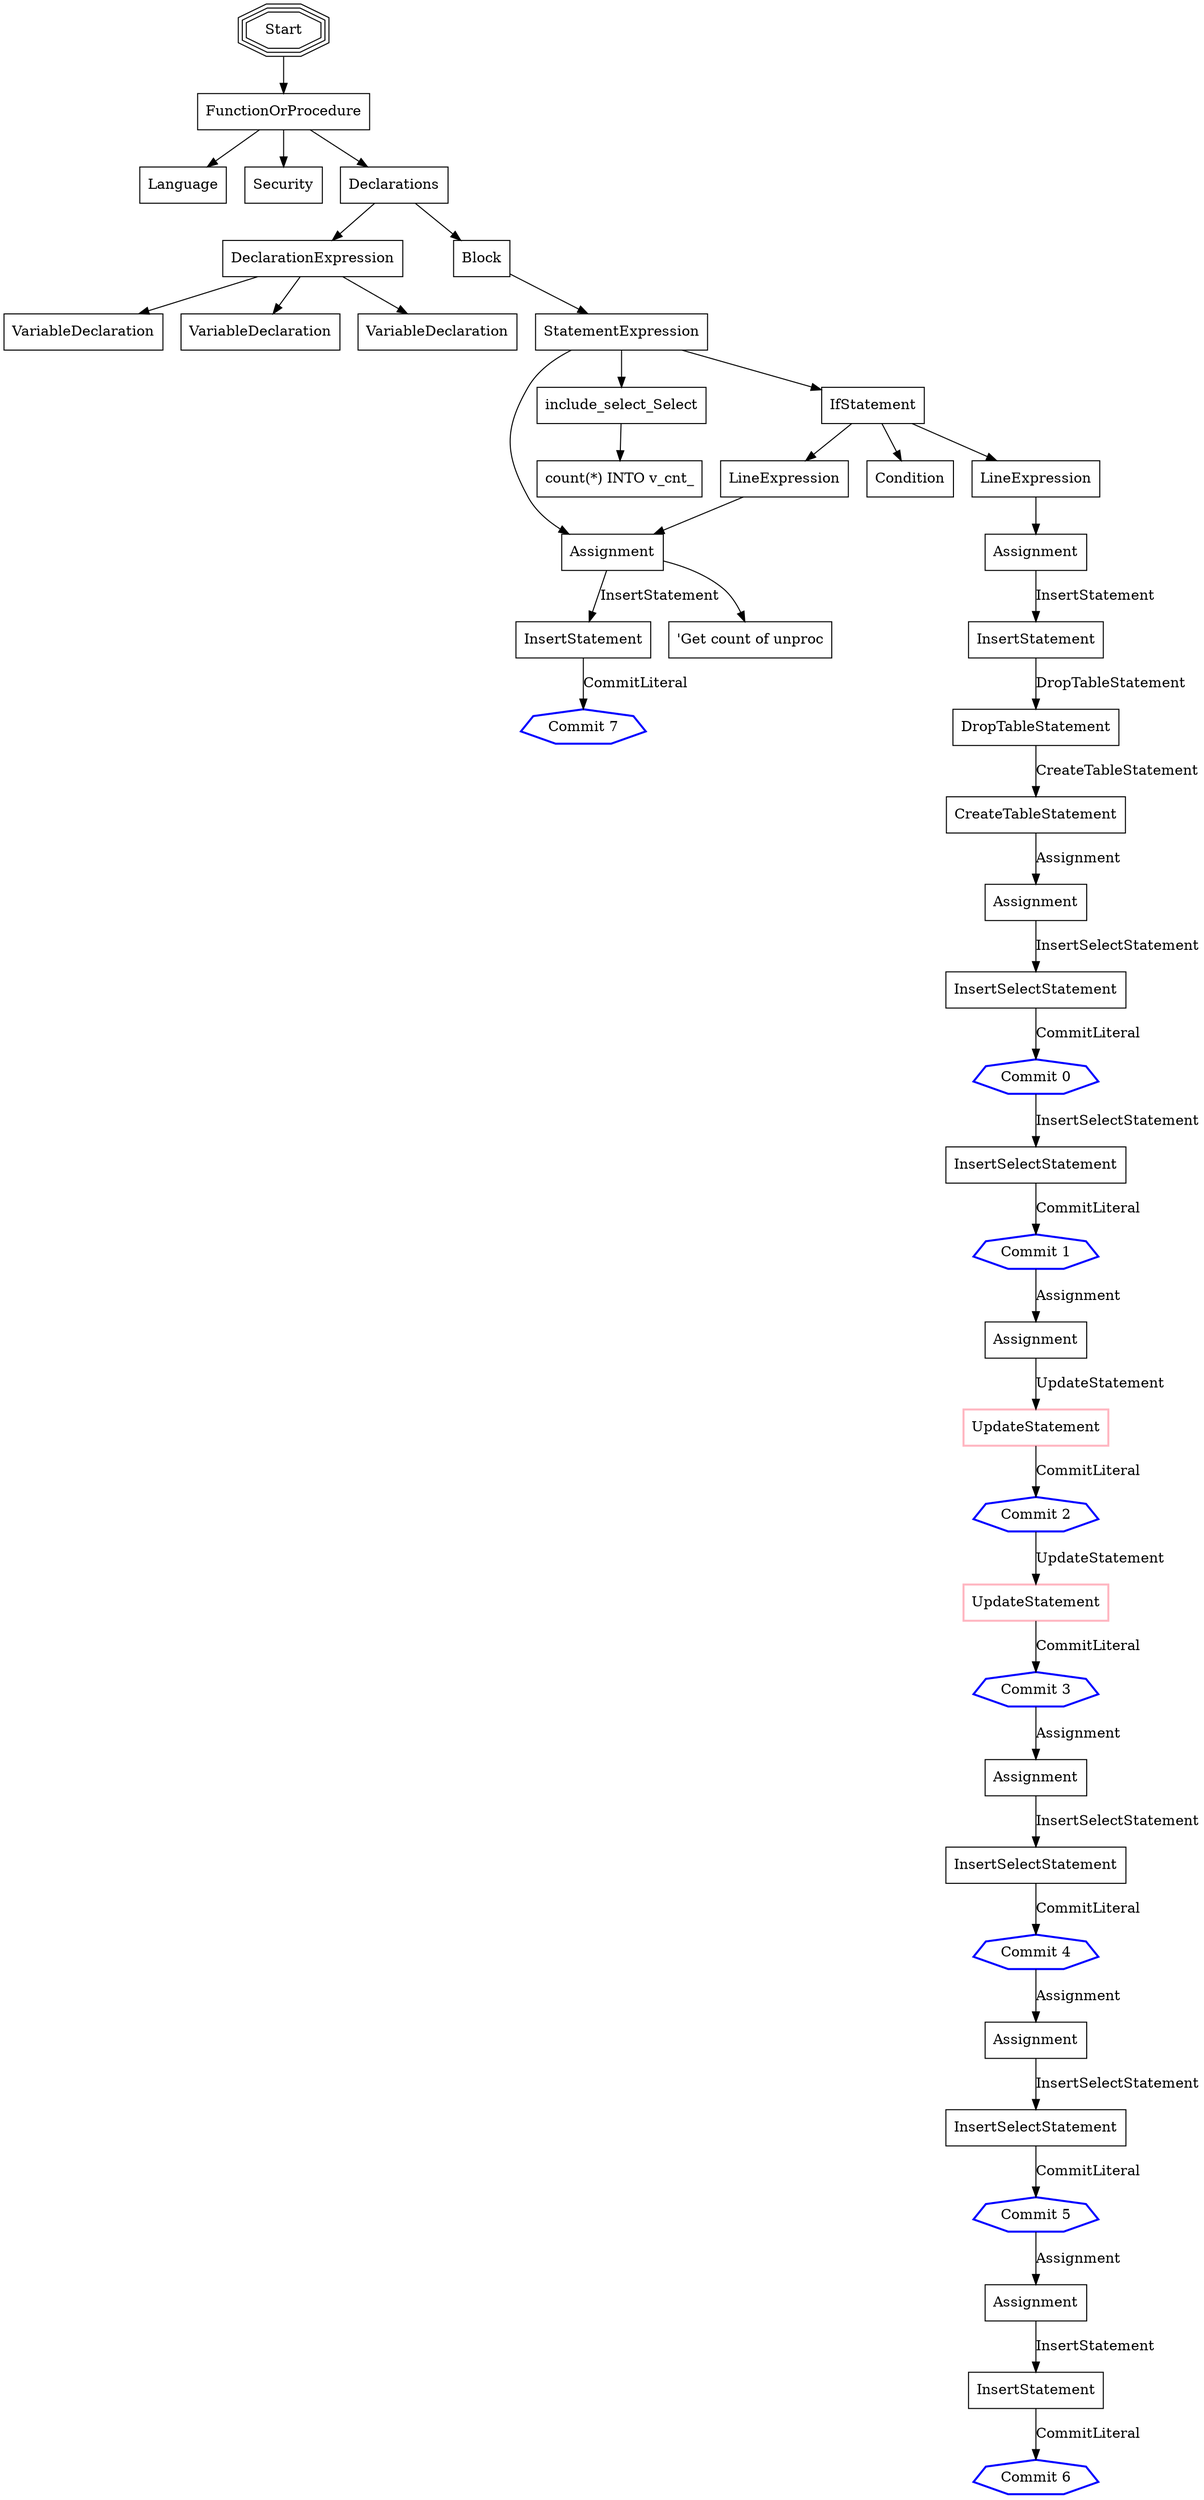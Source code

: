 

digraph G {
    rankdir=TB;
    //node [shape=box, style=rounded];
	node [color=black];
start [label="Start", shape=tripleoctagon];


//level 1
FunctionOrProcedure_0_0 [label="FunctionOrProcedure", shape=box ];
	Language_0_0 [label="Language", shape=box ];
	Security_0_1 [label="Security", shape=box ];
Declarations_1_1 [label="Declarations", shape=box ];
	DeclarationExpression_0_0 [label="DeclarationExpression", shape=box ];
		VariableDeclaration_0_0 [label="VariableDeclaration", shape=box ];
		VariableDeclaration_0_1 [label="VariableDeclaration", shape=box ];
		VariableDeclaration_0_2 [label="VariableDeclaration", shape=box ];
Block_2_2 [label="Block", shape=box ];
	StatementExpression_0_0 [label="StatementExpression", shape=box ];
		Assignment_0_0 [label="Assignment", shape=box ];
			s__Get_count_of_unproc_0_0 [label="'Get count of unproc", shape=box ];
		include_select_Select_1_1 [label="include_select_Select", shape=box ];
			s_count____INTO_v_cnt__0_0 [label="count(*) INTO v_cnt_", shape=box ];
		IfStatement_2_2 [label="IfStatement", shape=box ];
			Condition_0_0 [label="Condition", shape=box ];
			LineExpression_1_1 [label="LineExpression", shape=box ];
				Assignment_1_1 [shape="box",label="Assignment" ];
				InsertStatement_2_2 [shape="box",label="InsertStatement" ];
				DropTableStatement_2_3 [shape="box",label="DropTableStatement" ];
				CreateTableStatement_2_4 [shape="box",label="CreateTableStatement" ];
				Assignment_5_5 [shape="box",label="Assignment" ];
				InsertSelectStatement_6_6 [shape="box",label="InsertSelectStatement" ];
				CommitLiteral_7_7 [shape="septagon", style=bold, color="blue", label="Commit 0" ];
				InsertSelectStatement_6_8 [shape="box",label="InsertSelectStatement" ];
				CommitLiteral_9_9 [shape="septagon", style=bold, color="blue", label="Commit 1" ];
				Assignment_11_11 [shape="box",label="Assignment" ];
				UpdateStatement_12_12 [shape="box", style=bold, color="lightpink", label="UpdateStatement" ];
				CommitLiteral_9_13 [shape="septagon", style=bold, color="blue", label="Commit 2" ];
				UpdateStatement_15_15 [shape="box", style=bold, color="lightpink", label="UpdateStatement" ];
				CommitLiteral_9_16 [shape="septagon", style=bold, color="blue", label="Commit 3" ];
				Assignment_18_18 [shape="box",label="Assignment" ];
				InsertSelectStatement_6_19 [shape="box",label="InsertSelectStatement" ];
				CommitLiteral_9_20 [shape="septagon", style=bold, color="blue", label="Commit 4" ];
				Assignment_21_21 [shape="box",label="Assignment" ];
				InsertSelectStatement_6_22 [shape="box",label="InsertSelectStatement" ];
				CommitLiteral_9_23 [shape="septagon", style=bold, color="blue", label="Commit 5" ];
				Assignment_24_24 [shape="box",label="Assignment" ];
				InsertStatement_2_25 [shape="box",label="InsertStatement" ];
				CommitLiteral_9_26 [shape="septagon", style=bold, color="blue", label="Commit 6" ];
			LineExpression_2_2 [label="LineExpression", shape=box ];
				Assignment_0_0 [shape="box",label="Assignment" ];
				InsertStatement_1_1 [shape="box",label="InsertStatement" ];
				CommitLiteral_2_2 [shape="septagon", style=bold, color="blue", label="Commit 7" ];

// LINKS

start -> FunctionOrProcedure_0_0[label="" ];
FunctionOrProcedure_0_0 -> Language_0_0[label="" ];
FunctionOrProcedure_0_0 -> Security_0_1[label="" ];
FunctionOrProcedure_0_0 -> Declarations_1_1[label="" ];
Declarations_1_1 -> DeclarationExpression_0_0[label="" ];
DeclarationExpression_0_0 -> VariableDeclaration_0_0[label="" ];
DeclarationExpression_0_0 -> VariableDeclaration_0_1[label="" ];
DeclarationExpression_0_0 -> VariableDeclaration_0_2[label="" ];
Declarations_1_1 -> Block_2_2[label="" ];
Block_2_2 -> StatementExpression_0_0[label="" ];
StatementExpression_0_0 -> Assignment_0_0[label="" ];
Assignment_0_0 -> s__Get_count_of_unproc_0_0[label="" ];
StatementExpression_0_0 -> include_select_Select_1_1[label="" ];
include_select_Select_1_1 -> s_count____INTO_v_cnt__0_0[label="" ];
StatementExpression_0_0 -> IfStatement_2_2[label="" ];
IfStatement_2_2 -> Condition_0_0[label="" ];
IfStatement_2_2 -> LineExpression_1_1[label="" ];
LineExpression_1_1 -> Assignment_1_1[label="" ];
Assignment_1_1 -> InsertStatement_2_2[label="InsertStatement" ];
InsertStatement_2_2 -> DropTableStatement_2_3[label="DropTableStatement" ];
DropTableStatement_2_3 -> CreateTableStatement_2_4[label="CreateTableStatement" ];
CreateTableStatement_2_4 -> Assignment_5_5[label="Assignment" ];
Assignment_5_5 -> InsertSelectStatement_6_6[label="InsertSelectStatement" ];
InsertSelectStatement_6_6 -> CommitLiteral_7_7[label="CommitLiteral" ];
CommitLiteral_7_7 -> InsertSelectStatement_6_8[label="InsertSelectStatement" ];
InsertSelectStatement_6_8 -> CommitLiteral_9_9[label="CommitLiteral" ];
CommitLiteral_9_9 -> Assignment_11_11[label="Assignment" ];
Assignment_11_11 -> UpdateStatement_12_12[label="UpdateStatement" ];
UpdateStatement_12_12 -> CommitLiteral_9_13[label="CommitLiteral" ];
CommitLiteral_9_13 -> UpdateStatement_15_15[label="UpdateStatement" ];
UpdateStatement_15_15 -> CommitLiteral_9_16[label="CommitLiteral" ];
CommitLiteral_9_16 -> Assignment_18_18[label="Assignment" ];
Assignment_18_18 -> InsertSelectStatement_6_19[label="InsertSelectStatement" ];
InsertSelectStatement_6_19 -> CommitLiteral_9_20[label="CommitLiteral" ];
CommitLiteral_9_20 -> Assignment_21_21[label="Assignment" ];
Assignment_21_21 -> InsertSelectStatement_6_22[label="InsertSelectStatement" ];
InsertSelectStatement_6_22 -> CommitLiteral_9_23[label="CommitLiteral" ];
CommitLiteral_9_23 -> Assignment_24_24[label="Assignment" ];
Assignment_24_24 -> InsertStatement_2_25[label="InsertStatement" ];
InsertStatement_2_25 -> CommitLiteral_9_26[label="CommitLiteral" ];
IfStatement_2_2 -> LineExpression_2_2[label="" ];
LineExpression_2_2 -> Assignment_0_0[label="" ];
Assignment_0_0 -> InsertStatement_1_1[label="InsertStatement" ];
InsertStatement_1_1 -> CommitLiteral_2_2[label="CommitLiteral" ];


}


